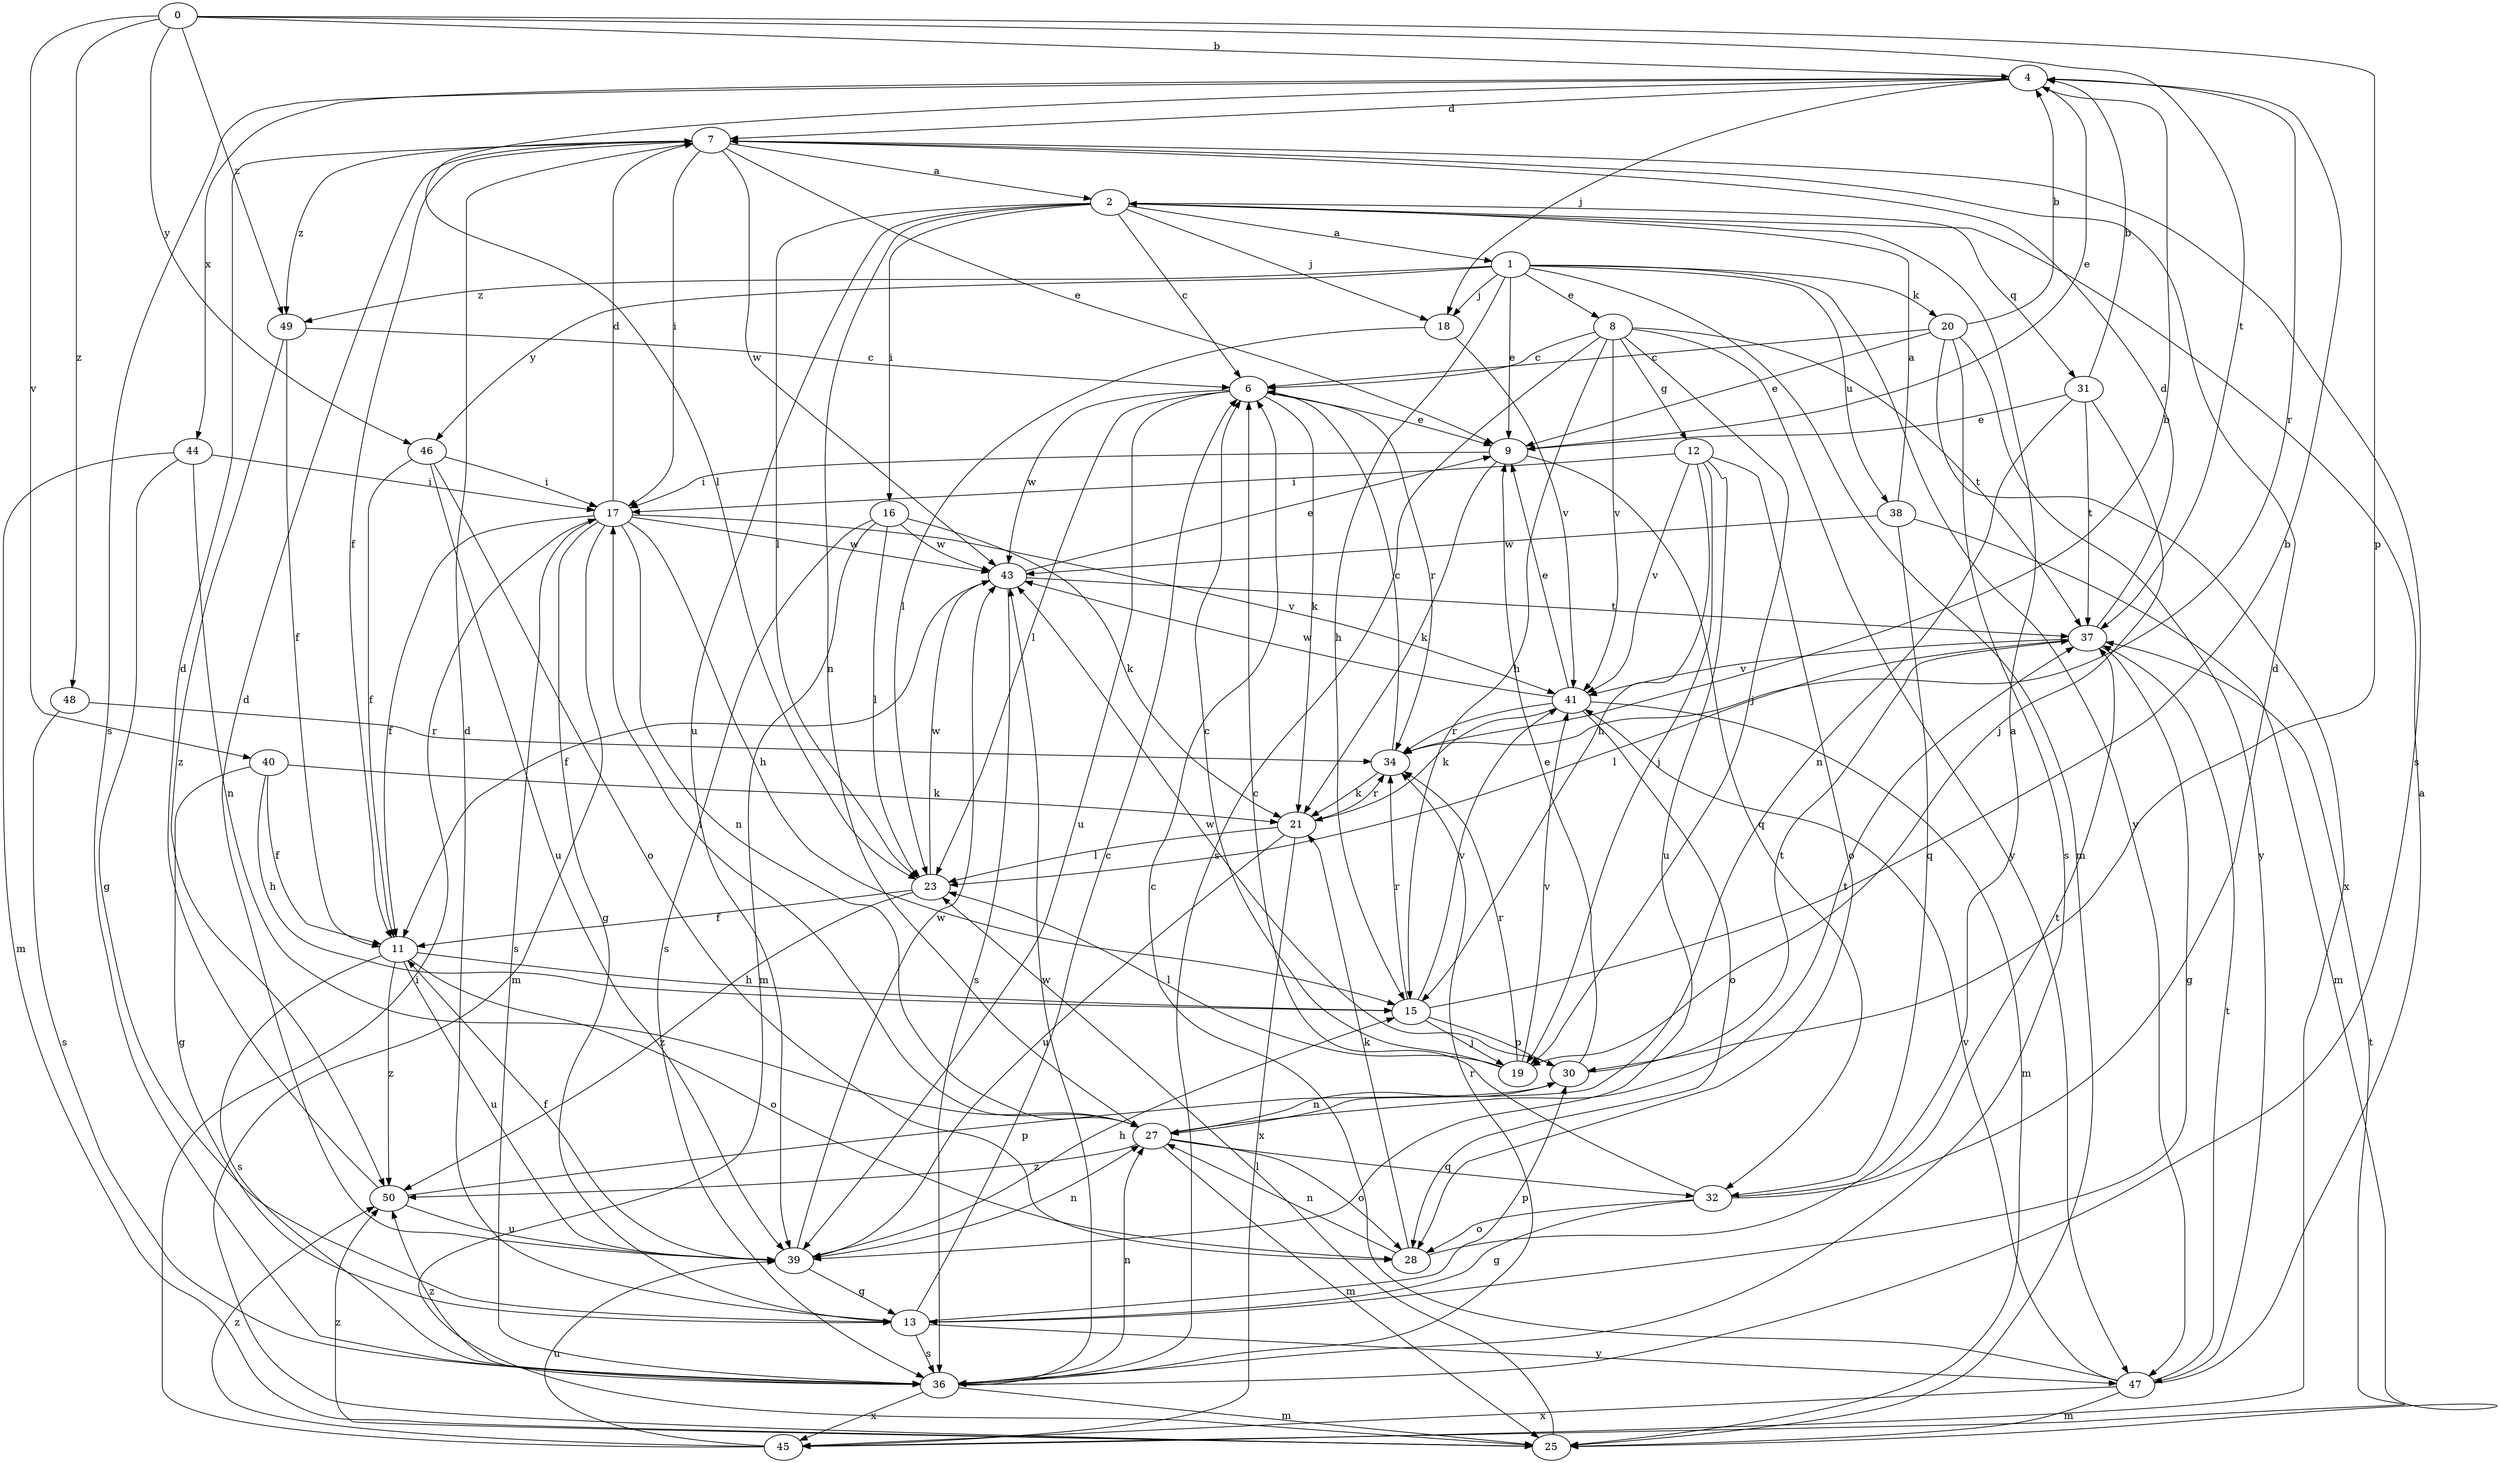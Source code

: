 strict digraph  {
0;
1;
2;
4;
6;
7;
8;
9;
11;
12;
13;
15;
16;
17;
18;
19;
20;
21;
23;
25;
27;
28;
30;
31;
32;
34;
36;
37;
38;
39;
40;
41;
43;
44;
45;
46;
47;
48;
49;
50;
0 -> 4  [label=b];
0 -> 30  [label=p];
0 -> 37  [label=t];
0 -> 40  [label=v];
0 -> 46  [label=y];
0 -> 48  [label=z];
0 -> 49  [label=z];
1 -> 8  [label=e];
1 -> 9  [label=e];
1 -> 15  [label=h];
1 -> 18  [label=j];
1 -> 20  [label=k];
1 -> 25  [label=m];
1 -> 38  [label=u];
1 -> 46  [label=y];
1 -> 47  [label=y];
1 -> 49  [label=z];
2 -> 1  [label=a];
2 -> 6  [label=c];
2 -> 16  [label=i];
2 -> 18  [label=j];
2 -> 23  [label=l];
2 -> 27  [label=n];
2 -> 31  [label=q];
2 -> 39  [label=u];
4 -> 7  [label=d];
4 -> 9  [label=e];
4 -> 18  [label=j];
4 -> 23  [label=l];
4 -> 34  [label=r];
4 -> 36  [label=s];
4 -> 44  [label=x];
6 -> 9  [label=e];
6 -> 21  [label=k];
6 -> 23  [label=l];
6 -> 34  [label=r];
6 -> 39  [label=u];
6 -> 43  [label=w];
7 -> 2  [label=a];
7 -> 9  [label=e];
7 -> 11  [label=f];
7 -> 17  [label=i];
7 -> 36  [label=s];
7 -> 43  [label=w];
7 -> 49  [label=z];
8 -> 6  [label=c];
8 -> 12  [label=g];
8 -> 15  [label=h];
8 -> 19  [label=j];
8 -> 36  [label=s];
8 -> 37  [label=t];
8 -> 41  [label=v];
8 -> 47  [label=y];
9 -> 17  [label=i];
9 -> 21  [label=k];
9 -> 32  [label=q];
11 -> 15  [label=h];
11 -> 28  [label=o];
11 -> 36  [label=s];
11 -> 39  [label=u];
11 -> 50  [label=z];
12 -> 15  [label=h];
12 -> 17  [label=i];
12 -> 19  [label=j];
12 -> 28  [label=o];
12 -> 39  [label=u];
12 -> 41  [label=v];
13 -> 6  [label=c];
13 -> 7  [label=d];
13 -> 30  [label=p];
13 -> 36  [label=s];
13 -> 47  [label=y];
15 -> 4  [label=b];
15 -> 19  [label=j];
15 -> 30  [label=p];
15 -> 34  [label=r];
15 -> 41  [label=v];
16 -> 21  [label=k];
16 -> 23  [label=l];
16 -> 25  [label=m];
16 -> 36  [label=s];
16 -> 43  [label=w];
17 -> 7  [label=d];
17 -> 11  [label=f];
17 -> 13  [label=g];
17 -> 15  [label=h];
17 -> 25  [label=m];
17 -> 27  [label=n];
17 -> 36  [label=s];
17 -> 41  [label=v];
17 -> 43  [label=w];
18 -> 23  [label=l];
18 -> 41  [label=v];
19 -> 6  [label=c];
19 -> 23  [label=l];
19 -> 34  [label=r];
19 -> 41  [label=v];
20 -> 4  [label=b];
20 -> 6  [label=c];
20 -> 9  [label=e];
20 -> 36  [label=s];
20 -> 45  [label=x];
20 -> 47  [label=y];
21 -> 23  [label=l];
21 -> 34  [label=r];
21 -> 39  [label=u];
21 -> 45  [label=x];
23 -> 11  [label=f];
23 -> 43  [label=w];
23 -> 50  [label=z];
25 -> 23  [label=l];
25 -> 50  [label=z];
27 -> 17  [label=i];
27 -> 25  [label=m];
27 -> 28  [label=o];
27 -> 32  [label=q];
27 -> 37  [label=t];
27 -> 50  [label=z];
28 -> 2  [label=a];
28 -> 21  [label=k];
28 -> 27  [label=n];
30 -> 9  [label=e];
30 -> 27  [label=n];
30 -> 37  [label=t];
30 -> 43  [label=w];
31 -> 4  [label=b];
31 -> 9  [label=e];
31 -> 19  [label=j];
31 -> 27  [label=n];
31 -> 37  [label=t];
32 -> 6  [label=c];
32 -> 7  [label=d];
32 -> 13  [label=g];
32 -> 28  [label=o];
32 -> 37  [label=t];
34 -> 4  [label=b];
34 -> 6  [label=c];
34 -> 21  [label=k];
36 -> 25  [label=m];
36 -> 27  [label=n];
36 -> 34  [label=r];
36 -> 43  [label=w];
36 -> 45  [label=x];
36 -> 50  [label=z];
37 -> 7  [label=d];
37 -> 13  [label=g];
37 -> 23  [label=l];
37 -> 41  [label=v];
38 -> 2  [label=a];
38 -> 25  [label=m];
38 -> 32  [label=q];
38 -> 43  [label=w];
39 -> 7  [label=d];
39 -> 11  [label=f];
39 -> 13  [label=g];
39 -> 15  [label=h];
39 -> 27  [label=n];
39 -> 43  [label=w];
40 -> 11  [label=f];
40 -> 13  [label=g];
40 -> 15  [label=h];
40 -> 21  [label=k];
41 -> 9  [label=e];
41 -> 21  [label=k];
41 -> 25  [label=m];
41 -> 28  [label=o];
41 -> 34  [label=r];
41 -> 43  [label=w];
43 -> 9  [label=e];
43 -> 11  [label=f];
43 -> 36  [label=s];
43 -> 37  [label=t];
44 -> 13  [label=g];
44 -> 17  [label=i];
44 -> 25  [label=m];
44 -> 27  [label=n];
45 -> 17  [label=i];
45 -> 37  [label=t];
45 -> 39  [label=u];
45 -> 50  [label=z];
46 -> 11  [label=f];
46 -> 17  [label=i];
46 -> 28  [label=o];
46 -> 39  [label=u];
47 -> 2  [label=a];
47 -> 6  [label=c];
47 -> 25  [label=m];
47 -> 37  [label=t];
47 -> 41  [label=v];
47 -> 45  [label=x];
48 -> 34  [label=r];
48 -> 36  [label=s];
49 -> 6  [label=c];
49 -> 11  [label=f];
49 -> 50  [label=z];
50 -> 7  [label=d];
50 -> 30  [label=p];
50 -> 39  [label=u];
}
